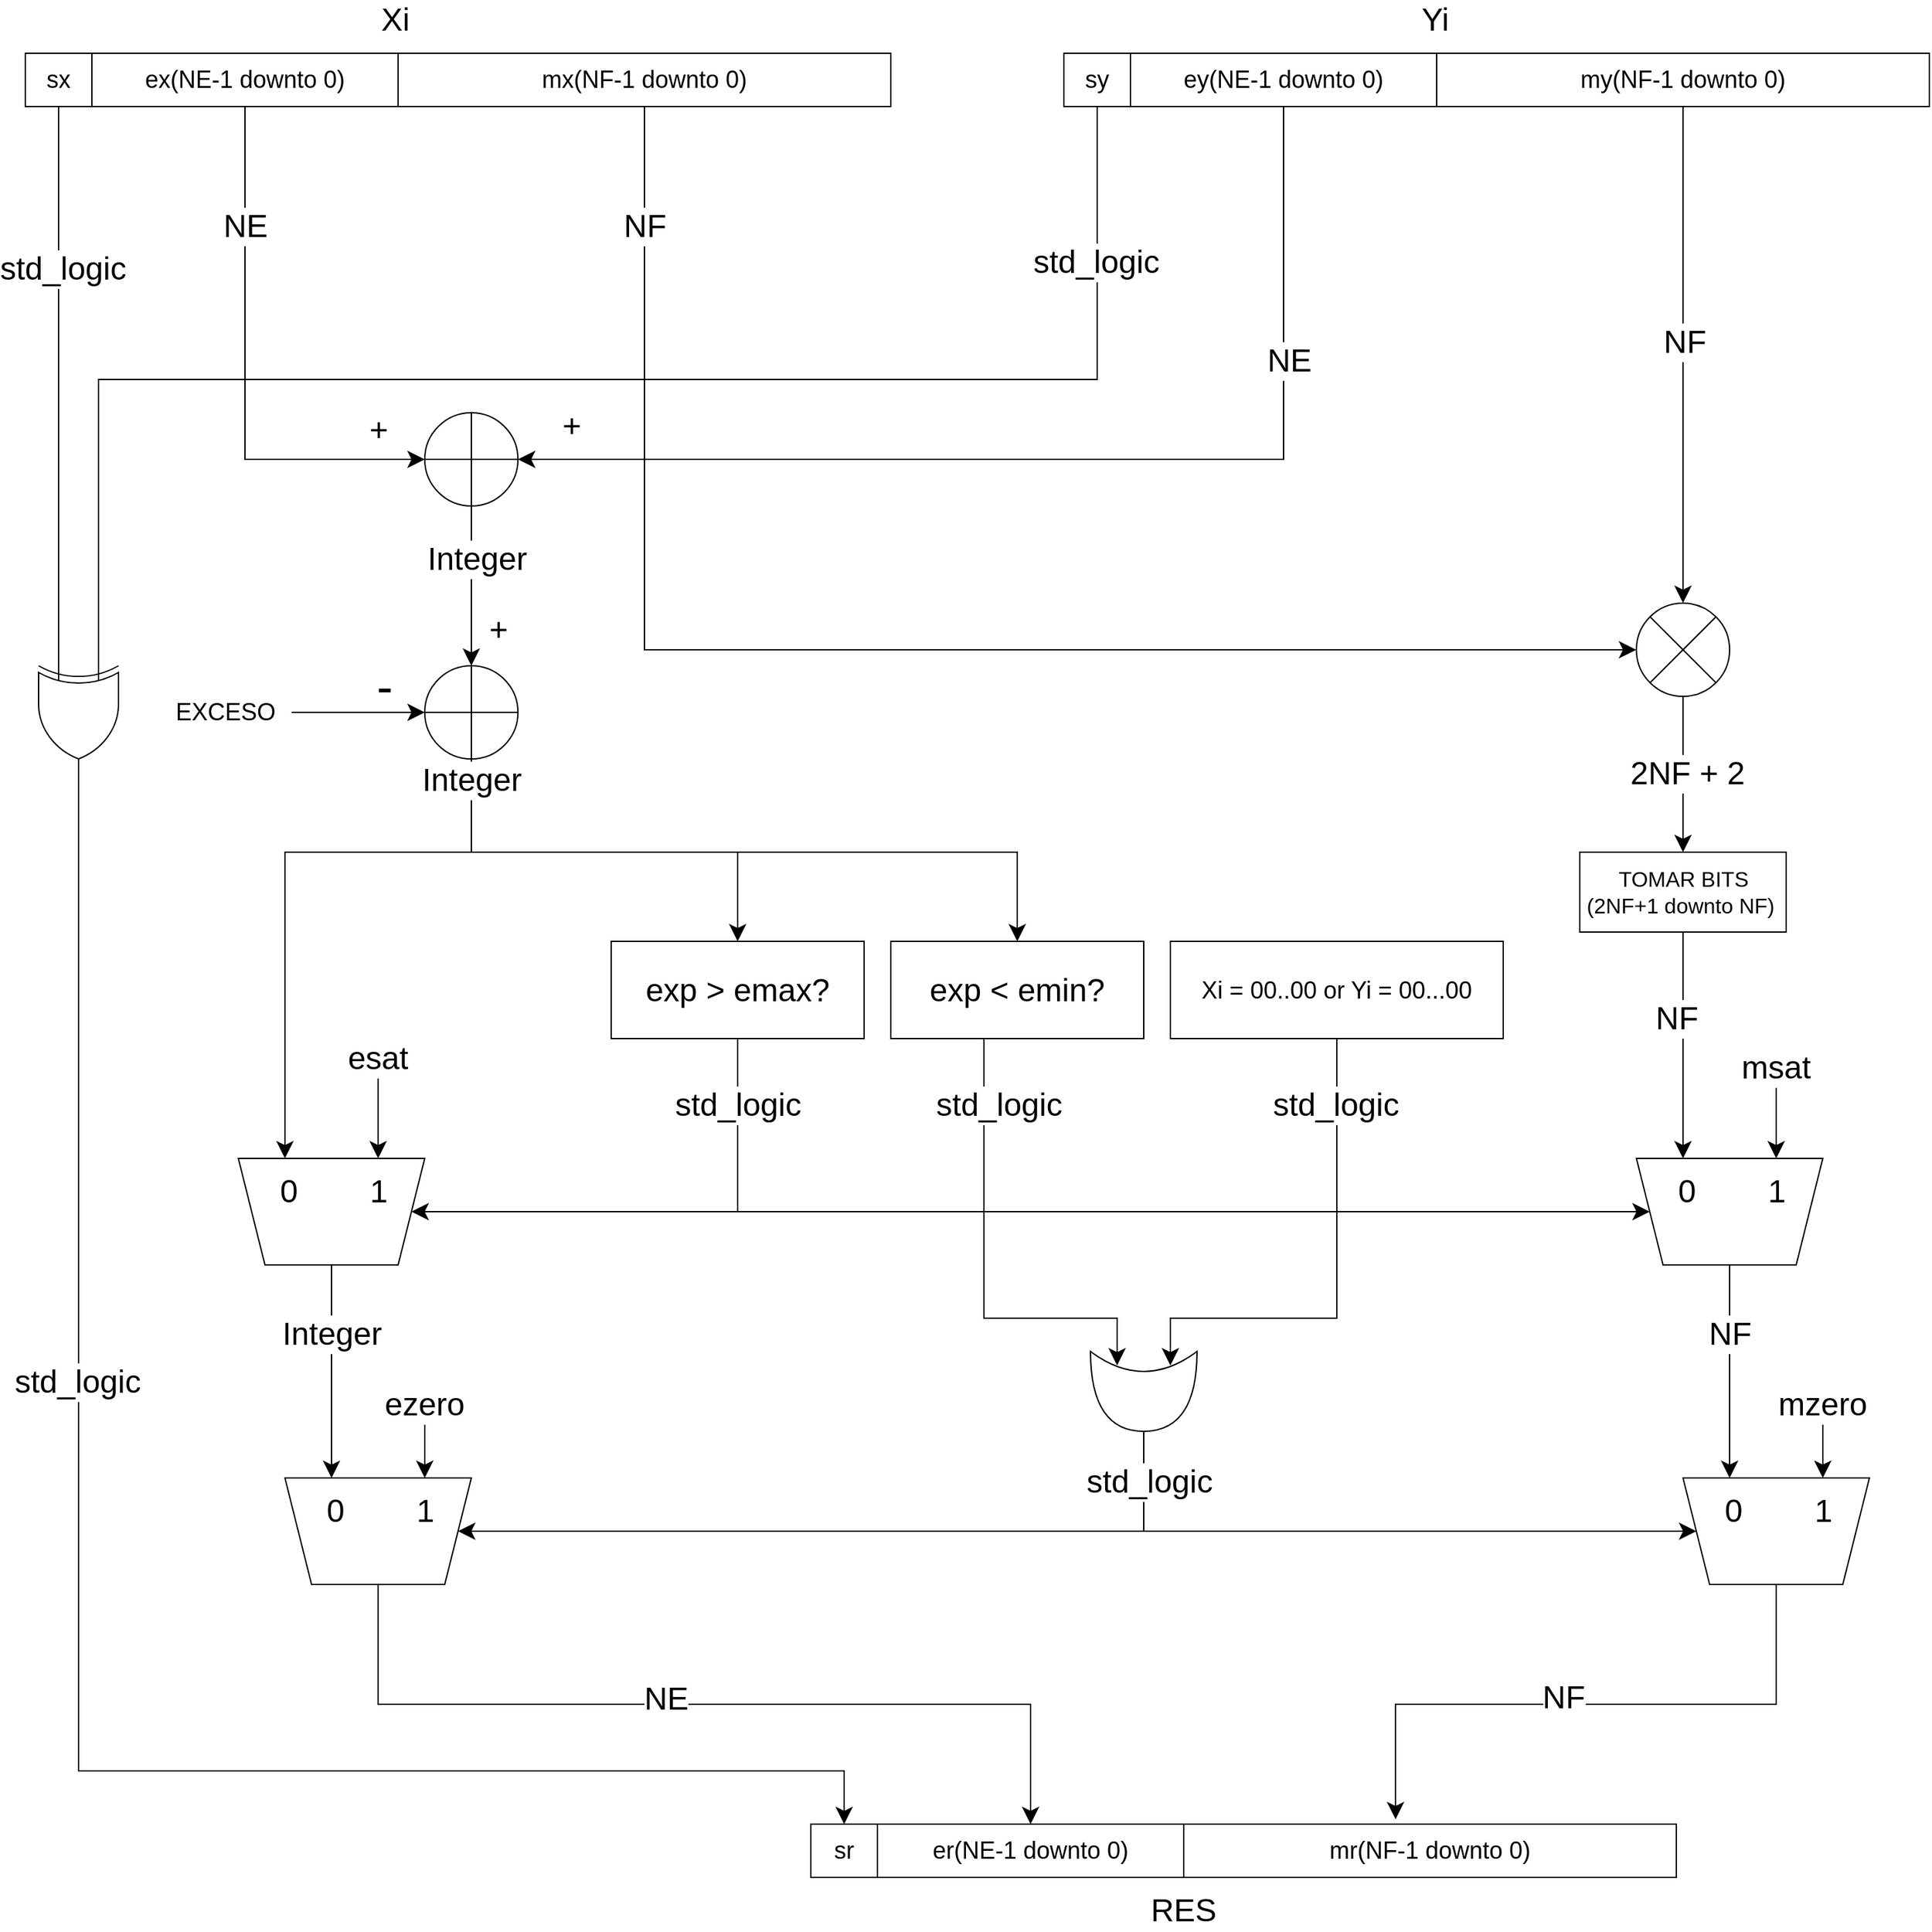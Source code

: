 <mxfile version="22.0.3" type="device">
  <diagram name="Página-1" id="4_lKVmilffVCM4S1cBEK">
    <mxGraphModel dx="846" dy="511" grid="1" gridSize="10" guides="1" tooltips="1" connect="1" arrows="1" fold="1" page="0" pageScale="1" pageWidth="1169" pageHeight="1654" math="0" shadow="0">
      <root>
        <mxCell id="0" />
        <mxCell id="1" parent="0" />
        <mxCell id="kFPvFxUTZjUU422DM-o_-1" value="" style="rounded=0;whiteSpace=wrap;html=1;" parent="1" vertex="1">
          <mxGeometry x="480" y="147" width="600" height="40" as="geometry" />
        </mxCell>
        <mxCell id="kFPvFxUTZjUU422DM-o_-2" value="&lt;font style=&quot;font-size: 18px;&quot;&gt;sx&lt;/font&gt;" style="rounded=0;whiteSpace=wrap;html=1;" parent="1" vertex="1">
          <mxGeometry x="430" y="147" width="50" height="40" as="geometry" />
        </mxCell>
        <mxCell id="kFPvFxUTZjUU422DM-o_-3" value="&lt;font style=&quot;font-size: 18px;&quot;&gt;ex(NE-1 downto 0)&lt;/font&gt;" style="rounded=0;whiteSpace=wrap;html=1;" parent="1" vertex="1">
          <mxGeometry x="480" y="147" width="230" height="40" as="geometry" />
        </mxCell>
        <mxCell id="kFPvFxUTZjUU422DM-o_-4" value="&lt;font style=&quot;font-size: 18px;&quot;&gt;mx(NF-1 downto 0)&lt;/font&gt;" style="rounded=0;whiteSpace=wrap;html=1;" parent="1" vertex="1">
          <mxGeometry x="710" y="147" width="370" height="40" as="geometry" />
        </mxCell>
        <mxCell id="kFPvFxUTZjUU422DM-o_-5" value="" style="rounded=0;whiteSpace=wrap;html=1;" parent="1" vertex="1">
          <mxGeometry x="1260" y="147" width="600" height="40" as="geometry" />
        </mxCell>
        <mxCell id="kFPvFxUTZjUU422DM-o_-6" value="&lt;font style=&quot;font-size: 18px;&quot;&gt;sy&lt;/font&gt;" style="rounded=0;whiteSpace=wrap;html=1;" parent="1" vertex="1">
          <mxGeometry x="1210" y="147" width="50" height="40" as="geometry" />
        </mxCell>
        <mxCell id="kFPvFxUTZjUU422DM-o_-7" value="&lt;font style=&quot;font-size: 18px;&quot;&gt;ey(NE-1 downto 0)&lt;/font&gt;" style="rounded=0;whiteSpace=wrap;html=1;" parent="1" vertex="1">
          <mxGeometry x="1260" y="147" width="230" height="40" as="geometry" />
        </mxCell>
        <mxCell id="kFPvFxUTZjUU422DM-o_-8" value="&lt;font style=&quot;font-size: 18px;&quot;&gt;my(NF-1 downto 0)&lt;/font&gt;" style="rounded=0;whiteSpace=wrap;html=1;" parent="1" vertex="1">
          <mxGeometry x="1490" y="147" width="370" height="40" as="geometry" />
        </mxCell>
        <mxCell id="kFPvFxUTZjUU422DM-o_-80" style="edgeStyle=orthogonalEdgeStyle;shape=connector;rounded=0;orthogonalLoop=1;jettySize=auto;html=1;exitX=1;exitY=0.5;exitDx=0;exitDy=0;exitPerimeter=0;labelBackgroundColor=default;strokeColor=default;align=center;verticalAlign=middle;fontFamily=Helvetica;fontSize=11;fontColor=default;endArrow=classic;endSize=10;entryX=0.5;entryY=0;entryDx=0;entryDy=0;" parent="1" source="kFPvFxUTZjUU422DM-o_-10" target="kFPvFxUTZjUU422DM-o_-77" edge="1">
          <mxGeometry relative="1" as="geometry">
            <mxPoint x="590" y="1467" as="targetPoint" />
            <Array as="points">
              <mxPoint x="470" y="1437" />
              <mxPoint x="1045" y="1437" />
            </Array>
          </mxGeometry>
        </mxCell>
        <mxCell id="kFPvFxUTZjUU422DM-o_-97" value="&lt;font style=&quot;font-size: 24px;&quot;&gt;std_logic&lt;/font&gt;" style="edgeLabel;html=1;align=center;verticalAlign=middle;resizable=0;points=[];fontSize=11;fontFamily=Helvetica;fontColor=default;" parent="kFPvFxUTZjUU422DM-o_-80" vertex="1" connectable="0">
          <mxGeometry x="-0.339" y="-1" relative="1" as="geometry">
            <mxPoint as="offset" />
          </mxGeometry>
        </mxCell>
        <mxCell id="kFPvFxUTZjUU422DM-o_-10" value="" style="verticalLabelPosition=bottom;shadow=0;dashed=0;align=center;html=1;verticalAlign=top;shape=mxgraph.electrical.logic_gates.logic_gate;operation=xor;rotation=90;" parent="1" vertex="1">
          <mxGeometry x="420" y="617" width="100" height="60" as="geometry" />
        </mxCell>
        <mxCell id="kFPvFxUTZjUU422DM-o_-11" style="edgeStyle=orthogonalEdgeStyle;rounded=0;orthogonalLoop=1;jettySize=auto;html=1;exitX=0.5;exitY=1;exitDx=0;exitDy=0;entryX=0;entryY=0.75;entryDx=0;entryDy=0;entryPerimeter=0;endArrow=none;endFill=0;" parent="1" source="kFPvFxUTZjUU422DM-o_-2" target="kFPvFxUTZjUU422DM-o_-10" edge="1">
          <mxGeometry relative="1" as="geometry" />
        </mxCell>
        <mxCell id="kFPvFxUTZjUU422DM-o_-95" value="&lt;font style=&quot;font-size: 24px;&quot;&gt;std_logic&lt;/font&gt;" style="edgeLabel;html=1;align=center;verticalAlign=middle;resizable=0;points=[];fontSize=11;fontFamily=Helvetica;fontColor=default;" parent="kFPvFxUTZjUU422DM-o_-11" vertex="1" connectable="0">
          <mxGeometry x="-0.406" y="3" relative="1" as="geometry">
            <mxPoint as="offset" />
          </mxGeometry>
        </mxCell>
        <mxCell id="kFPvFxUTZjUU422DM-o_-13" style="edgeStyle=orthogonalEdgeStyle;rounded=0;orthogonalLoop=1;jettySize=auto;html=1;exitX=0.5;exitY=1;exitDx=0;exitDy=0;entryX=0;entryY=0.25;entryDx=0;entryDy=0;entryPerimeter=0;endArrow=none;endFill=0;" parent="1" source="kFPvFxUTZjUU422DM-o_-6" target="kFPvFxUTZjUU422DM-o_-10" edge="1">
          <mxGeometry relative="1" as="geometry" />
        </mxCell>
        <mxCell id="kFPvFxUTZjUU422DM-o_-96" value="&lt;font style=&quot;font-size: 24px;&quot;&gt;std_logic&lt;/font&gt;" style="edgeLabel;html=1;align=center;verticalAlign=middle;resizable=0;points=[];fontSize=11;fontFamily=Helvetica;fontColor=default;" parent="kFPvFxUTZjUU422DM-o_-13" vertex="1" connectable="0">
          <mxGeometry x="-0.801" y="-1" relative="1" as="geometry">
            <mxPoint y="1" as="offset" />
          </mxGeometry>
        </mxCell>
        <mxCell id="kFPvFxUTZjUU422DM-o_-14" value="" style="verticalLabelPosition=bottom;verticalAlign=top;html=1;shape=mxgraph.flowchart.summing_function;" parent="1" vertex="1">
          <mxGeometry x="730" y="417" width="70" height="70" as="geometry" />
        </mxCell>
        <mxCell id="kFPvFxUTZjUU422DM-o_-16" style="edgeStyle=orthogonalEdgeStyle;rounded=0;orthogonalLoop=1;jettySize=auto;html=1;exitX=0.5;exitY=1;exitDx=0;exitDy=0;entryX=0;entryY=0.5;entryDx=0;entryDy=0;entryPerimeter=0;endSize=10;" parent="1" source="kFPvFxUTZjUU422DM-o_-3" target="kFPvFxUTZjUU422DM-o_-14" edge="1">
          <mxGeometry relative="1" as="geometry" />
        </mxCell>
        <mxCell id="kFPvFxUTZjUU422DM-o_-30" value="&lt;font style=&quot;font-size: 24px;&quot;&gt;NE&lt;/font&gt;" style="edgeLabel;html=1;align=center;verticalAlign=middle;resizable=0;points=[];" parent="kFPvFxUTZjUU422DM-o_-16" vertex="1" connectable="0">
          <mxGeometry x="-0.342" y="2" relative="1" as="geometry">
            <mxPoint x="-2" y="-42" as="offset" />
          </mxGeometry>
        </mxCell>
        <mxCell id="kFPvFxUTZjUU422DM-o_-17" style="edgeStyle=orthogonalEdgeStyle;rounded=0;orthogonalLoop=1;jettySize=auto;html=1;exitX=0.5;exitY=1;exitDx=0;exitDy=0;entryX=1;entryY=0.5;entryDx=0;entryDy=0;entryPerimeter=0;strokeWidth=1;endSize=10;" parent="1" source="kFPvFxUTZjUU422DM-o_-7" target="kFPvFxUTZjUU422DM-o_-14" edge="1">
          <mxGeometry relative="1" as="geometry" />
        </mxCell>
        <mxCell id="kFPvFxUTZjUU422DM-o_-29" value="&lt;font style=&quot;font-size: 24px;&quot;&gt;NE&lt;/font&gt;" style="edgeLabel;html=1;align=center;verticalAlign=middle;resizable=0;points=[];" parent="kFPvFxUTZjUU422DM-o_-17" vertex="1" connectable="0">
          <mxGeometry x="-0.544" y="4" relative="1" as="geometry">
            <mxPoint y="-1" as="offset" />
          </mxGeometry>
        </mxCell>
        <mxCell id="kFPvFxUTZjUU422DM-o_-38" style="edgeStyle=orthogonalEdgeStyle;rounded=0;orthogonalLoop=1;jettySize=auto;html=1;exitX=0.5;exitY=1;exitDx=0;exitDy=0;exitPerimeter=0;entryX=0.75;entryY=1;entryDx=0;entryDy=0;endSize=10;" parent="1" source="kFPvFxUTZjUU422DM-o_-18" target="kFPvFxUTZjUU422DM-o_-37" edge="1">
          <mxGeometry relative="1" as="geometry">
            <Array as="points">
              <mxPoint x="765" y="747" />
              <mxPoint x="625" y="747" />
            </Array>
          </mxGeometry>
        </mxCell>
        <mxCell id="kFPvFxUTZjUU422DM-o_-40" style="edgeStyle=orthogonalEdgeStyle;rounded=0;orthogonalLoop=1;jettySize=auto;html=1;exitX=0.5;exitY=1;exitDx=0;exitDy=0;exitPerimeter=0;entryX=0.5;entryY=0;entryDx=0;entryDy=0;endSize=10;" parent="1" source="kFPvFxUTZjUU422DM-o_-18" target="kFPvFxUTZjUU422DM-o_-32" edge="1">
          <mxGeometry relative="1" as="geometry">
            <Array as="points">
              <mxPoint x="765" y="747" />
              <mxPoint x="965" y="747" />
            </Array>
          </mxGeometry>
        </mxCell>
        <mxCell id="kFPvFxUTZjUU422DM-o_-69" style="edgeStyle=orthogonalEdgeStyle;shape=connector;rounded=0;orthogonalLoop=1;jettySize=auto;html=1;entryX=0.5;entryY=0;entryDx=0;entryDy=0;labelBackgroundColor=default;strokeColor=default;align=center;verticalAlign=middle;fontFamily=Helvetica;fontSize=11;fontColor=default;endArrow=classic;endSize=10;" parent="1" source="kFPvFxUTZjUU422DM-o_-18" target="kFPvFxUTZjUU422DM-o_-68" edge="1">
          <mxGeometry relative="1" as="geometry">
            <Array as="points">
              <mxPoint x="765" y="747" />
              <mxPoint x="1175" y="747" />
            </Array>
          </mxGeometry>
        </mxCell>
        <mxCell id="kFPvFxUTZjUU422DM-o_-94" value="&lt;font style=&quot;font-size: 24px;&quot;&gt;Integer&lt;/font&gt;" style="edgeLabel;html=1;align=center;verticalAlign=middle;resizable=0;points=[];fontSize=11;fontFamily=Helvetica;fontColor=default;" parent="kFPvFxUTZjUU422DM-o_-69" vertex="1" connectable="0">
          <mxGeometry x="-0.842" y="-2" relative="1" as="geometry">
            <mxPoint x="2" y="-27" as="offset" />
          </mxGeometry>
        </mxCell>
        <mxCell id="kFPvFxUTZjUU422DM-o_-18" value="" style="verticalLabelPosition=bottom;verticalAlign=top;html=1;shape=mxgraph.flowchart.summing_function;" parent="1" vertex="1">
          <mxGeometry x="730" y="607" width="70" height="70" as="geometry" />
        </mxCell>
        <mxCell id="kFPvFxUTZjUU422DM-o_-19" value="&lt;font style=&quot;font-size: 24px;&quot;&gt;+&lt;/font&gt;" style="text;html=1;align=center;verticalAlign=middle;resizable=0;points=[];autosize=1;strokeColor=none;fillColor=none;" parent="1" vertex="1">
          <mxGeometry x="675" y="410" width="40" height="40" as="geometry" />
        </mxCell>
        <mxCell id="kFPvFxUTZjUU422DM-o_-20" value="&lt;font style=&quot;font-size: 24px;&quot;&gt;+&lt;/font&gt;" style="text;html=1;align=center;verticalAlign=middle;resizable=0;points=[];autosize=1;strokeColor=none;fillColor=none;" parent="1" vertex="1">
          <mxGeometry x="820" y="407" width="40" height="40" as="geometry" />
        </mxCell>
        <mxCell id="kFPvFxUTZjUU422DM-o_-22" style="edgeStyle=orthogonalEdgeStyle;rounded=0;orthogonalLoop=1;jettySize=auto;html=1;exitX=0.5;exitY=1;exitDx=0;exitDy=0;exitPerimeter=0;entryX=0.5;entryY=0;entryDx=0;entryDy=0;entryPerimeter=0;endSize=10;" parent="1" source="kFPvFxUTZjUU422DM-o_-14" target="kFPvFxUTZjUU422DM-o_-18" edge="1">
          <mxGeometry relative="1" as="geometry" />
        </mxCell>
        <mxCell id="kFPvFxUTZjUU422DM-o_-31" value="&lt;font style=&quot;font-size: 24px;&quot;&gt;Integer&lt;/font&gt;" style="edgeLabel;html=1;align=center;verticalAlign=middle;resizable=0;points=[];" parent="kFPvFxUTZjUU422DM-o_-22" vertex="1" connectable="0">
          <mxGeometry x="-0.356" y="4" relative="1" as="geometry">
            <mxPoint y="1" as="offset" />
          </mxGeometry>
        </mxCell>
        <mxCell id="kFPvFxUTZjUU422DM-o_-23" value="&lt;font style=&quot;font-size: 36px;&quot;&gt;-&lt;/font&gt;" style="text;html=1;strokeColor=none;fillColor=none;align=center;verticalAlign=middle;whiteSpace=wrap;rounded=0;" parent="1" vertex="1">
          <mxGeometry x="670" y="607" width="60" height="30" as="geometry" />
        </mxCell>
        <mxCell id="kFPvFxUTZjUU422DM-o_-24" value="&lt;font style=&quot;font-size: 18px;&quot;&gt;EXCESO&lt;/font&gt;" style="text;html=1;align=center;verticalAlign=middle;resizable=0;points=[];autosize=1;strokeColor=none;fillColor=none;" parent="1" vertex="1">
          <mxGeometry x="530" y="622" width="100" height="40" as="geometry" />
        </mxCell>
        <mxCell id="kFPvFxUTZjUU422DM-o_-25" style="edgeStyle=orthogonalEdgeStyle;rounded=0;orthogonalLoop=1;jettySize=auto;html=1;entryX=0;entryY=0.5;entryDx=0;entryDy=0;entryPerimeter=0;endSize=10;" parent="1" source="kFPvFxUTZjUU422DM-o_-24" target="kFPvFxUTZjUU422DM-o_-18" edge="1">
          <mxGeometry relative="1" as="geometry" />
        </mxCell>
        <mxCell id="kFPvFxUTZjUU422DM-o_-27" value="&lt;font style=&quot;font-size: 24px;&quot;&gt;+&lt;/font&gt;" style="text;html=1;align=center;verticalAlign=middle;resizable=0;points=[];autosize=1;strokeColor=none;fillColor=none;" parent="1" vertex="1">
          <mxGeometry x="765" y="560" width="40" height="40" as="geometry" />
        </mxCell>
        <mxCell id="kFPvFxUTZjUU422DM-o_-134" style="edgeStyle=orthogonalEdgeStyle;shape=connector;rounded=0;orthogonalLoop=1;jettySize=auto;html=1;entryX=1;entryY=0.5;entryDx=0;entryDy=0;labelBackgroundColor=default;strokeColor=default;align=center;verticalAlign=middle;fontFamily=Helvetica;fontSize=11;fontColor=default;endArrow=classic;endSize=10;" parent="1" source="kFPvFxUTZjUU422DM-o_-32" target="kFPvFxUTZjUU422DM-o_-114" edge="1">
          <mxGeometry relative="1" as="geometry">
            <Array as="points">
              <mxPoint x="965" y="1017" />
            </Array>
          </mxGeometry>
        </mxCell>
        <mxCell id="kFPvFxUTZjUU422DM-o_-32" value="&lt;font style=&quot;font-size: 24px;&quot;&gt;exp &amp;gt; emax?&lt;/font&gt;" style="rounded=0;whiteSpace=wrap;html=1;" parent="1" vertex="1">
          <mxGeometry x="870" y="814" width="190" height="73" as="geometry" />
        </mxCell>
        <mxCell id="kFPvFxUTZjUU422DM-o_-66" style="edgeStyle=orthogonalEdgeStyle;shape=connector;rounded=0;orthogonalLoop=1;jettySize=auto;html=1;exitX=0.5;exitY=0;exitDx=0;exitDy=0;entryX=0.75;entryY=1;entryDx=0;entryDy=0;labelBackgroundColor=default;strokeColor=default;align=center;verticalAlign=middle;fontFamily=Helvetica;fontSize=11;fontColor=default;endArrow=classic;endSize=10;" parent="1" source="kFPvFxUTZjUU422DM-o_-37" target="kFPvFxUTZjUU422DM-o_-63" edge="1">
          <mxGeometry relative="1" as="geometry" />
        </mxCell>
        <mxCell id="kFPvFxUTZjUU422DM-o_-76" value="&lt;span style=&quot;font-size: 24px;&quot;&gt;Integer&lt;/span&gt;" style="edgeLabel;html=1;align=center;verticalAlign=middle;resizable=0;points=[];fontSize=11;fontFamily=Helvetica;fontColor=default;" parent="kFPvFxUTZjUU422DM-o_-66" vertex="1" connectable="0">
          <mxGeometry x="-0.097" y="-3" relative="1" as="geometry">
            <mxPoint x="3" y="-20" as="offset" />
          </mxGeometry>
        </mxCell>
        <mxCell id="kFPvFxUTZjUU422DM-o_-37" value="" style="shape=trapezoid;perimeter=trapezoidPerimeter;whiteSpace=wrap;html=1;fixedSize=1;rotation=-180;" parent="1" vertex="1">
          <mxGeometry x="590" y="977" width="140" height="80" as="geometry" />
        </mxCell>
        <mxCell id="kFPvFxUTZjUU422DM-o_-42" style="edgeStyle=orthogonalEdgeStyle;shape=connector;rounded=0;orthogonalLoop=1;jettySize=auto;html=1;entryX=0;entryY=0.5;entryDx=0;entryDy=0;labelBackgroundColor=default;strokeColor=default;align=center;verticalAlign=middle;fontFamily=Helvetica;fontSize=11;fontColor=default;endArrow=classic;endSize=10;" parent="1" source="kFPvFxUTZjUU422DM-o_-32" target="kFPvFxUTZjUU422DM-o_-37" edge="1">
          <mxGeometry relative="1" as="geometry">
            <Array as="points">
              <mxPoint x="965" y="1017" />
            </Array>
          </mxGeometry>
        </mxCell>
        <mxCell id="kFPvFxUTZjUU422DM-o_-92" value="&lt;font style=&quot;font-size: 24px;&quot;&gt;std_logic&lt;/font&gt;" style="edgeLabel;html=1;align=center;verticalAlign=middle;resizable=0;points=[];fontSize=11;fontFamily=Helvetica;fontColor=default;" parent="kFPvFxUTZjUU422DM-o_-42" vertex="1" connectable="0">
          <mxGeometry x="-0.682" y="-1" relative="1" as="geometry">
            <mxPoint x="1" y="-10" as="offset" />
          </mxGeometry>
        </mxCell>
        <mxCell id="kFPvFxUTZjUU422DM-o_-45" style="edgeStyle=orthogonalEdgeStyle;shape=connector;rounded=0;orthogonalLoop=1;jettySize=auto;html=1;exitX=0.5;exitY=1;exitDx=0;exitDy=0;entryX=0.25;entryY=1;entryDx=0;entryDy=0;labelBackgroundColor=default;strokeColor=default;align=center;verticalAlign=middle;fontFamily=Helvetica;fontSize=11;fontColor=default;endArrow=classic;endSize=10;" parent="1" source="kFPvFxUTZjUU422DM-o_-43" target="kFPvFxUTZjUU422DM-o_-37" edge="1">
          <mxGeometry relative="1" as="geometry" />
        </mxCell>
        <mxCell id="kFPvFxUTZjUU422DM-o_-43" value="&lt;font style=&quot;font-size: 24px;&quot;&gt;esat&lt;/font&gt;" style="text;html=1;strokeColor=none;fillColor=none;align=center;verticalAlign=middle;whiteSpace=wrap;rounded=0;fontSize=11;fontFamily=Helvetica;fontColor=default;" parent="1" vertex="1">
          <mxGeometry x="665" y="887" width="60" height="30" as="geometry" />
        </mxCell>
        <mxCell id="kFPvFxUTZjUU422DM-o_-47" value="&lt;font style=&quot;font-size: 24px;&quot;&gt;0&lt;/font&gt;" style="text;html=1;strokeColor=none;fillColor=none;align=center;verticalAlign=middle;whiteSpace=wrap;rounded=0;fontSize=11;fontFamily=Helvetica;fontColor=default;" parent="1" vertex="1">
          <mxGeometry x="610" y="987" width="36" height="30" as="geometry" />
        </mxCell>
        <mxCell id="kFPvFxUTZjUU422DM-o_-48" value="&lt;font style=&quot;font-size: 24px;&quot;&gt;1&lt;/font&gt;" style="text;html=1;strokeColor=none;fillColor=none;align=center;verticalAlign=middle;whiteSpace=wrap;rounded=0;fontSize=11;fontFamily=Helvetica;fontColor=default;" parent="1" vertex="1">
          <mxGeometry x="677.5" y="987" width="35" height="30" as="geometry" />
        </mxCell>
        <mxCell id="kFPvFxUTZjUU422DM-o_-124" style="edgeStyle=orthogonalEdgeStyle;shape=connector;rounded=0;orthogonalLoop=1;jettySize=auto;html=1;exitX=0.855;exitY=0.855;exitDx=0;exitDy=0;exitPerimeter=0;entryX=0.5;entryY=0;entryDx=0;entryDy=0;labelBackgroundColor=default;strokeColor=default;align=center;verticalAlign=middle;fontFamily=Helvetica;fontSize=11;fontColor=default;endArrow=classic;endSize=10;" parent="1" source="kFPvFxUTZjUU422DM-o_-49" target="kFPvFxUTZjUU422DM-o_-123" edge="1">
          <mxGeometry relative="1" as="geometry" />
        </mxCell>
        <mxCell id="kFPvFxUTZjUU422DM-o_-139" value="&lt;font style=&quot;font-size: 24px;&quot;&gt;2NF + 2&lt;/font&gt;" style="edgeLabel;html=1;align=center;verticalAlign=middle;resizable=0;points=[];fontSize=11;fontFamily=Helvetica;fontColor=default;" parent="kFPvFxUTZjUU422DM-o_-124" vertex="1" connectable="0">
          <mxGeometry x="-0.23" y="3" relative="1" as="geometry">
            <mxPoint y="13" as="offset" />
          </mxGeometry>
        </mxCell>
        <mxCell id="kFPvFxUTZjUU422DM-o_-49" value="" style="verticalLabelPosition=bottom;verticalAlign=top;html=1;shape=mxgraph.flowchart.summing_function;fontFamily=Helvetica;fontSize=11;fontColor=default;rotation=45;" parent="1" vertex="1">
          <mxGeometry x="1640" y="560" width="70" height="70" as="geometry" />
        </mxCell>
        <mxCell id="kFPvFxUTZjUU422DM-o_-52" style="edgeStyle=orthogonalEdgeStyle;shape=connector;rounded=0;orthogonalLoop=1;jettySize=auto;html=1;exitX=0.5;exitY=1;exitDx=0;exitDy=0;labelBackgroundColor=default;strokeColor=default;align=center;verticalAlign=middle;fontFamily=Helvetica;fontSize=11;fontColor=default;endArrow=classic;endSize=10;entryX=0.145;entryY=0.855;entryDx=0;entryDy=0;entryPerimeter=0;" parent="1" source="kFPvFxUTZjUU422DM-o_-4" target="kFPvFxUTZjUU422DM-o_-49" edge="1">
          <mxGeometry relative="1" as="geometry">
            <mxPoint x="1540" y="597" as="targetPoint" />
            <Array as="points">
              <mxPoint x="895" y="595" />
            </Array>
          </mxGeometry>
        </mxCell>
        <mxCell id="kFPvFxUTZjUU422DM-o_-56" value="&lt;font style=&quot;font-size: 24px;&quot;&gt;NF&lt;/font&gt;" style="edgeLabel;html=1;align=center;verticalAlign=middle;resizable=0;points=[];fontSize=11;fontFamily=Helvetica;fontColor=default;" parent="kFPvFxUTZjUU422DM-o_-52" vertex="1" connectable="0">
          <mxGeometry x="-0.642" y="-2" relative="1" as="geometry">
            <mxPoint x="2" y="-117" as="offset" />
          </mxGeometry>
        </mxCell>
        <mxCell id="kFPvFxUTZjUU422DM-o_-54" style="edgeStyle=orthogonalEdgeStyle;shape=connector;rounded=0;orthogonalLoop=1;jettySize=auto;html=1;exitX=0.5;exitY=1;exitDx=0;exitDy=0;entryX=0.145;entryY=0.145;entryDx=0;entryDy=0;entryPerimeter=0;labelBackgroundColor=default;strokeColor=default;align=center;verticalAlign=middle;fontFamily=Helvetica;fontSize=11;fontColor=default;endArrow=classic;endSize=10;" parent="1" source="kFPvFxUTZjUU422DM-o_-8" target="kFPvFxUTZjUU422DM-o_-49" edge="1">
          <mxGeometry relative="1" as="geometry" />
        </mxCell>
        <mxCell id="kFPvFxUTZjUU422DM-o_-55" value="&lt;font style=&quot;font-size: 24px;&quot;&gt;NF&lt;/font&gt;" style="edgeLabel;html=1;align=center;verticalAlign=middle;resizable=0;points=[];fontSize=11;fontFamily=Helvetica;fontColor=default;" parent="kFPvFxUTZjUU422DM-o_-54" vertex="1" connectable="0">
          <mxGeometry x="-0.055" y="1" relative="1" as="geometry">
            <mxPoint y="1" as="offset" />
          </mxGeometry>
        </mxCell>
        <mxCell id="kFPvFxUTZjUU422DM-o_-81" style="edgeStyle=orthogonalEdgeStyle;shape=connector;rounded=0;orthogonalLoop=1;jettySize=auto;html=1;exitX=0.5;exitY=0;exitDx=0;exitDy=0;entryX=0.5;entryY=0;entryDx=0;entryDy=0;labelBackgroundColor=default;strokeColor=default;align=center;verticalAlign=middle;fontFamily=Helvetica;fontSize=11;fontColor=default;endArrow=classic;endSize=10;" parent="1" source="kFPvFxUTZjUU422DM-o_-63" target="kFPvFxUTZjUU422DM-o_-78" edge="1">
          <mxGeometry relative="1" as="geometry" />
        </mxCell>
        <mxCell id="kFPvFxUTZjUU422DM-o_-98" value="&lt;font style=&quot;font-size: 24px;&quot;&gt;NE&lt;/font&gt;" style="edgeLabel;html=1;align=center;verticalAlign=middle;resizable=0;points=[];fontSize=11;fontFamily=Helvetica;fontColor=default;" parent="kFPvFxUTZjUU422DM-o_-81" vertex="1" connectable="0">
          <mxGeometry x="-0.088" y="4" relative="1" as="geometry">
            <mxPoint as="offset" />
          </mxGeometry>
        </mxCell>
        <mxCell id="kFPvFxUTZjUU422DM-o_-63" value="" style="shape=trapezoid;perimeter=trapezoidPerimeter;whiteSpace=wrap;html=1;fixedSize=1;rotation=-180;" parent="1" vertex="1">
          <mxGeometry x="625" y="1217" width="140" height="80" as="geometry" />
        </mxCell>
        <mxCell id="kFPvFxUTZjUU422DM-o_-64" value="&lt;font style=&quot;font-size: 24px;&quot;&gt;0&lt;/font&gt;" style="text;html=1;strokeColor=none;fillColor=none;align=center;verticalAlign=middle;whiteSpace=wrap;rounded=0;fontSize=11;fontFamily=Helvetica;fontColor=default;" parent="1" vertex="1">
          <mxGeometry x="645" y="1227" width="36" height="30" as="geometry" />
        </mxCell>
        <mxCell id="kFPvFxUTZjUU422DM-o_-65" value="&lt;font style=&quot;font-size: 24px;&quot;&gt;1&lt;/font&gt;" style="text;html=1;strokeColor=none;fillColor=none;align=center;verticalAlign=middle;whiteSpace=wrap;rounded=0;fontSize=11;fontFamily=Helvetica;fontColor=default;" parent="1" vertex="1">
          <mxGeometry x="712.5" y="1227" width="35" height="30" as="geometry" />
        </mxCell>
        <mxCell id="kFPvFxUTZjUU422DM-o_-68" value="&lt;font style=&quot;font-size: 24px;&quot;&gt;exp &amp;lt; emin?&lt;/font&gt;" style="rounded=0;whiteSpace=wrap;html=1;" parent="1" vertex="1">
          <mxGeometry x="1080" y="814" width="190" height="73" as="geometry" />
        </mxCell>
        <mxCell id="kFPvFxUTZjUU422DM-o_-72" style="edgeStyle=orthogonalEdgeStyle;shape=connector;rounded=0;orthogonalLoop=1;jettySize=auto;html=1;entryX=0.25;entryY=1;entryDx=0;entryDy=0;labelBackgroundColor=default;strokeColor=default;align=center;verticalAlign=middle;fontFamily=Helvetica;fontSize=11;fontColor=default;endArrow=classic;endSize=10;" parent="1" source="kFPvFxUTZjUU422DM-o_-71" target="kFPvFxUTZjUU422DM-o_-63" edge="1">
          <mxGeometry relative="1" as="geometry" />
        </mxCell>
        <mxCell id="kFPvFxUTZjUU422DM-o_-71" value="&lt;font style=&quot;font-size: 24px;&quot;&gt;ezero&lt;/font&gt;" style="text;html=1;strokeColor=none;fillColor=none;align=center;verticalAlign=middle;whiteSpace=wrap;rounded=0;fontSize=11;fontFamily=Helvetica;fontColor=default;" parent="1" vertex="1">
          <mxGeometry x="700" y="1147" width="60" height="30" as="geometry" />
        </mxCell>
        <mxCell id="kFPvFxUTZjUU422DM-o_-77" value="&lt;font style=&quot;font-size: 18px;&quot;&gt;sr&lt;/font&gt;" style="rounded=0;whiteSpace=wrap;html=1;" parent="1" vertex="1">
          <mxGeometry x="1020" y="1477" width="50" height="40" as="geometry" />
        </mxCell>
        <mxCell id="kFPvFxUTZjUU422DM-o_-78" value="&lt;font style=&quot;font-size: 18px;&quot;&gt;er(NE-1 downto 0)&lt;/font&gt;" style="rounded=0;whiteSpace=wrap;html=1;" parent="1" vertex="1">
          <mxGeometry x="1070" y="1477" width="230" height="40" as="geometry" />
        </mxCell>
        <mxCell id="kFPvFxUTZjUU422DM-o_-79" value="&lt;font style=&quot;font-size: 18px;&quot;&gt;mr(NF-1 downto 0)&lt;/font&gt;" style="rounded=0;whiteSpace=wrap;html=1;" parent="1" vertex="1">
          <mxGeometry x="1300" y="1477" width="370" height="40" as="geometry" />
        </mxCell>
        <mxCell id="kFPvFxUTZjUU422DM-o_-84" style="edgeStyle=orthogonalEdgeStyle;shape=connector;rounded=0;orthogonalLoop=1;jettySize=auto;html=1;entryX=0;entryY=0.5;entryDx=0;entryDy=0;labelBackgroundColor=default;strokeColor=default;align=center;verticalAlign=middle;fontFamily=Helvetica;fontSize=11;fontColor=default;endArrow=classic;endSize=10;" parent="1" source="kFPvFxUTZjUU422DM-o_-82" target="kFPvFxUTZjUU422DM-o_-63" edge="1">
          <mxGeometry relative="1" as="geometry">
            <Array as="points">
              <mxPoint x="1270" y="1257" />
            </Array>
          </mxGeometry>
        </mxCell>
        <mxCell id="kFPvFxUTZjUU422DM-o_-135" style="edgeStyle=orthogonalEdgeStyle;shape=connector;rounded=0;orthogonalLoop=1;jettySize=auto;html=1;entryX=1;entryY=0.5;entryDx=0;entryDy=0;labelBackgroundColor=default;strokeColor=default;align=center;verticalAlign=middle;fontFamily=Helvetica;fontSize=11;fontColor=default;endArrow=classic;endSize=10;" parent="1" source="kFPvFxUTZjUU422DM-o_-82" target="kFPvFxUTZjUU422DM-o_-119" edge="1">
          <mxGeometry relative="1" as="geometry">
            <Array as="points">
              <mxPoint x="1270" y="1257" />
              <mxPoint x="1685" y="1257" />
            </Array>
          </mxGeometry>
        </mxCell>
        <mxCell id="kFPvFxUTZjUU422DM-o_-141" value="&lt;font style=&quot;font-size: 24px;&quot;&gt;std_logic&lt;/font&gt;" style="edgeLabel;html=1;align=center;verticalAlign=middle;resizable=0;points=[];fontSize=11;fontFamily=Helvetica;fontColor=default;" parent="kFPvFxUTZjUU422DM-o_-135" vertex="1" connectable="0">
          <mxGeometry x="-0.845" y="4" relative="1" as="geometry">
            <mxPoint as="offset" />
          </mxGeometry>
        </mxCell>
        <mxCell id="kFPvFxUTZjUU422DM-o_-82" value="" style="shape=xor;whiteSpace=wrap;html=1;fontFamily=Helvetica;fontSize=11;fontColor=default;rotation=90;" parent="1" vertex="1">
          <mxGeometry x="1240" y="1112" width="60" height="80" as="geometry" />
        </mxCell>
        <mxCell id="kFPvFxUTZjUU422DM-o_-85" style="edgeStyle=orthogonalEdgeStyle;shape=connector;rounded=0;orthogonalLoop=1;jettySize=auto;html=1;entryX=0.175;entryY=0.75;entryDx=0;entryDy=0;entryPerimeter=0;labelBackgroundColor=default;strokeColor=default;align=center;verticalAlign=middle;fontFamily=Helvetica;fontSize=11;fontColor=default;endArrow=classic;endSize=10;exitX=0.5;exitY=1;exitDx=0;exitDy=0;" parent="1" source="kFPvFxUTZjUU422DM-o_-68" target="kFPvFxUTZjUU422DM-o_-82" edge="1">
          <mxGeometry relative="1" as="geometry">
            <mxPoint x="1160" y="937" as="sourcePoint" />
            <Array as="points">
              <mxPoint x="1150" y="887" />
              <mxPoint x="1150" y="1097" />
              <mxPoint x="1250" y="1097" />
            </Array>
          </mxGeometry>
        </mxCell>
        <mxCell id="kFPvFxUTZjUU422DM-o_-90" value="&lt;font style=&quot;font-size: 24px;&quot;&gt;std_logic&lt;/font&gt;" style="edgeLabel;html=1;align=center;verticalAlign=middle;resizable=0;points=[];fontSize=11;fontFamily=Helvetica;fontColor=default;" parent="kFPvFxUTZjUU422DM-o_-85" vertex="1" connectable="0">
          <mxGeometry x="0.483" y="-1" relative="1" as="geometry">
            <mxPoint x="-29" y="-161" as="offset" />
          </mxGeometry>
        </mxCell>
        <mxCell id="kFPvFxUTZjUU422DM-o_-86" value="&lt;font style=&quot;font-size: 24px;&quot;&gt;Xi&lt;/font&gt;" style="text;html=1;strokeColor=none;fillColor=none;align=center;verticalAlign=middle;whiteSpace=wrap;rounded=0;fontSize=11;fontFamily=Helvetica;fontColor=default;" parent="1" vertex="1">
          <mxGeometry x="677.5" y="107" width="60" height="30" as="geometry" />
        </mxCell>
        <mxCell id="kFPvFxUTZjUU422DM-o_-87" value="&lt;span style=&quot;font-size: 24px;&quot;&gt;Yi&lt;/span&gt;" style="text;html=1;strokeColor=none;fillColor=none;align=center;verticalAlign=middle;whiteSpace=wrap;rounded=0;fontSize=11;fontFamily=Helvetica;fontColor=default;" parent="1" vertex="1">
          <mxGeometry x="1459" y="107" width="60" height="30" as="geometry" />
        </mxCell>
        <mxCell id="kFPvFxUTZjUU422DM-o_-88" value="&lt;font style=&quot;font-size: 18px;&quot;&gt;Xi = 00..00 or Yi = 00...00&lt;/font&gt;" style="rounded=0;whiteSpace=wrap;html=1;fontFamily=Helvetica;fontSize=11;fontColor=default;" parent="1" vertex="1">
          <mxGeometry x="1290" y="814" width="250" height="73" as="geometry" />
        </mxCell>
        <mxCell id="kFPvFxUTZjUU422DM-o_-89" style="edgeStyle=orthogonalEdgeStyle;shape=connector;rounded=0;orthogonalLoop=1;jettySize=auto;html=1;entryX=0.175;entryY=0.25;entryDx=0;entryDy=0;entryPerimeter=0;labelBackgroundColor=default;strokeColor=default;align=center;verticalAlign=middle;fontFamily=Helvetica;fontSize=11;fontColor=default;endArrow=classic;endSize=10;exitX=0.5;exitY=1;exitDx=0;exitDy=0;" parent="1" source="kFPvFxUTZjUU422DM-o_-88" target="kFPvFxUTZjUU422DM-o_-82" edge="1">
          <mxGeometry relative="1" as="geometry">
            <Array as="points">
              <mxPoint x="1415" y="1097" />
              <mxPoint x="1290" y="1097" />
            </Array>
          </mxGeometry>
        </mxCell>
        <mxCell id="kFPvFxUTZjUU422DM-o_-91" value="&lt;font style=&quot;font-size: 24px;&quot;&gt;std_logic&lt;/font&gt;" style="edgeLabel;html=1;align=center;verticalAlign=middle;resizable=0;points=[];fontSize=11;fontFamily=Helvetica;fontColor=default;" parent="kFPvFxUTZjUU422DM-o_-89" vertex="1" connectable="0">
          <mxGeometry x="0.161" y="4" relative="1" as="geometry">
            <mxPoint x="4" y="-164" as="offset" />
          </mxGeometry>
        </mxCell>
        <mxCell id="kFPvFxUTZjUU422DM-o_-112" style="edgeStyle=orthogonalEdgeStyle;shape=connector;rounded=0;orthogonalLoop=1;jettySize=auto;html=1;exitX=0.5;exitY=0;exitDx=0;exitDy=0;entryX=0.75;entryY=1;entryDx=0;entryDy=0;labelBackgroundColor=default;strokeColor=default;align=center;verticalAlign=middle;fontFamily=Helvetica;fontSize=11;fontColor=default;endArrow=classic;endSize=10;" parent="1" source="kFPvFxUTZjUU422DM-o_-114" target="kFPvFxUTZjUU422DM-o_-119" edge="1">
          <mxGeometry relative="1" as="geometry" />
        </mxCell>
        <mxCell id="kFPvFxUTZjUU422DM-o_-113" value="&lt;span style=&quot;font-size: 24px;&quot;&gt;NF&lt;/span&gt;" style="edgeLabel;html=1;align=center;verticalAlign=middle;resizable=0;points=[];fontSize=11;fontFamily=Helvetica;fontColor=default;" parent="kFPvFxUTZjUU422DM-o_-112" vertex="1" connectable="0">
          <mxGeometry x="-0.097" y="-3" relative="1" as="geometry">
            <mxPoint x="3" y="-20" as="offset" />
          </mxGeometry>
        </mxCell>
        <mxCell id="kFPvFxUTZjUU422DM-o_-114" value="" style="shape=trapezoid;perimeter=trapezoidPerimeter;whiteSpace=wrap;html=1;fixedSize=1;rotation=-180;" parent="1" vertex="1">
          <mxGeometry x="1640" y="977" width="140" height="80" as="geometry" />
        </mxCell>
        <mxCell id="kFPvFxUTZjUU422DM-o_-115" style="edgeStyle=orthogonalEdgeStyle;shape=connector;rounded=0;orthogonalLoop=1;jettySize=auto;html=1;exitX=0.5;exitY=1;exitDx=0;exitDy=0;entryX=0.25;entryY=1;entryDx=0;entryDy=0;labelBackgroundColor=default;strokeColor=default;align=center;verticalAlign=middle;fontFamily=Helvetica;fontSize=11;fontColor=default;endArrow=classic;endSize=10;" parent="1" source="kFPvFxUTZjUU422DM-o_-116" target="kFPvFxUTZjUU422DM-o_-114" edge="1">
          <mxGeometry relative="1" as="geometry" />
        </mxCell>
        <mxCell id="kFPvFxUTZjUU422DM-o_-116" value="&lt;font style=&quot;font-size: 24px;&quot;&gt;msat&lt;/font&gt;" style="text;html=1;strokeColor=none;fillColor=none;align=center;verticalAlign=middle;whiteSpace=wrap;rounded=0;fontSize=11;fontFamily=Helvetica;fontColor=default;" parent="1" vertex="1">
          <mxGeometry x="1715" y="894" width="60" height="30" as="geometry" />
        </mxCell>
        <mxCell id="kFPvFxUTZjUU422DM-o_-117" value="&lt;font style=&quot;font-size: 24px;&quot;&gt;0&lt;/font&gt;" style="text;html=1;strokeColor=none;fillColor=none;align=center;verticalAlign=middle;whiteSpace=wrap;rounded=0;fontSize=11;fontFamily=Helvetica;fontColor=default;" parent="1" vertex="1">
          <mxGeometry x="1660" y="987" width="36" height="30" as="geometry" />
        </mxCell>
        <mxCell id="kFPvFxUTZjUU422DM-o_-118" value="&lt;font style=&quot;font-size: 24px;&quot;&gt;1&lt;/font&gt;" style="text;html=1;strokeColor=none;fillColor=none;align=center;verticalAlign=middle;whiteSpace=wrap;rounded=0;fontSize=11;fontFamily=Helvetica;fontColor=default;" parent="1" vertex="1">
          <mxGeometry x="1727.5" y="987" width="35" height="30" as="geometry" />
        </mxCell>
        <mxCell id="kFPvFxUTZjUU422DM-o_-119" value="" style="shape=trapezoid;perimeter=trapezoidPerimeter;whiteSpace=wrap;html=1;fixedSize=1;rotation=-180;" parent="1" vertex="1">
          <mxGeometry x="1675" y="1217" width="140" height="80" as="geometry" />
        </mxCell>
        <mxCell id="kFPvFxUTZjUU422DM-o_-120" value="&lt;font style=&quot;font-size: 24px;&quot;&gt;0&lt;/font&gt;" style="text;html=1;strokeColor=none;fillColor=none;align=center;verticalAlign=middle;whiteSpace=wrap;rounded=0;fontSize=11;fontFamily=Helvetica;fontColor=default;" parent="1" vertex="1">
          <mxGeometry x="1695" y="1227" width="36" height="30" as="geometry" />
        </mxCell>
        <mxCell id="kFPvFxUTZjUU422DM-o_-121" value="&lt;font style=&quot;font-size: 24px;&quot;&gt;1&lt;/font&gt;" style="text;html=1;strokeColor=none;fillColor=none;align=center;verticalAlign=middle;whiteSpace=wrap;rounded=0;fontSize=11;fontFamily=Helvetica;fontColor=default;" parent="1" vertex="1">
          <mxGeometry x="1762.5" y="1227" width="35" height="30" as="geometry" />
        </mxCell>
        <mxCell id="kFPvFxUTZjUU422DM-o_-136" style="edgeStyle=orthogonalEdgeStyle;shape=connector;rounded=0;orthogonalLoop=1;jettySize=auto;html=1;entryX=0.25;entryY=1;entryDx=0;entryDy=0;labelBackgroundColor=default;strokeColor=default;align=center;verticalAlign=middle;fontFamily=Helvetica;fontSize=11;fontColor=default;endArrow=classic;endSize=10;" parent="1" source="kFPvFxUTZjUU422DM-o_-122" target="kFPvFxUTZjUU422DM-o_-119" edge="1">
          <mxGeometry relative="1" as="geometry" />
        </mxCell>
        <mxCell id="kFPvFxUTZjUU422DM-o_-122" value="&lt;font style=&quot;font-size: 24px;&quot;&gt;mzero&lt;/font&gt;" style="text;html=1;strokeColor=none;fillColor=none;align=center;verticalAlign=middle;whiteSpace=wrap;rounded=0;fontSize=11;fontFamily=Helvetica;fontColor=default;" parent="1" vertex="1">
          <mxGeometry x="1750" y="1147" width="60" height="30" as="geometry" />
        </mxCell>
        <mxCell id="kFPvFxUTZjUU422DM-o_-125" style="edgeStyle=orthogonalEdgeStyle;shape=connector;rounded=0;orthogonalLoop=1;jettySize=auto;html=1;exitX=0.5;exitY=1;exitDx=0;exitDy=0;entryX=0.75;entryY=1;entryDx=0;entryDy=0;labelBackgroundColor=default;strokeColor=default;align=center;verticalAlign=middle;fontFamily=Helvetica;fontSize=11;fontColor=default;endArrow=classic;endSize=10;" parent="1" source="kFPvFxUTZjUU422DM-o_-123" target="kFPvFxUTZjUU422DM-o_-114" edge="1">
          <mxGeometry relative="1" as="geometry" />
        </mxCell>
        <mxCell id="kFPvFxUTZjUU422DM-o_-138" value="&lt;span style=&quot;font-size: 24px;&quot;&gt;NF&lt;/span&gt;" style="edgeLabel;html=1;align=center;verticalAlign=middle;resizable=0;points=[];fontSize=11;fontFamily=Helvetica;fontColor=default;" parent="kFPvFxUTZjUU422DM-o_-125" vertex="1" connectable="0">
          <mxGeometry x="-0.244" y="-5" relative="1" as="geometry">
            <mxPoint as="offset" />
          </mxGeometry>
        </mxCell>
        <mxCell id="kFPvFxUTZjUU422DM-o_-123" value="&lt;font size=&quot;3&quot;&gt;TOMAR BITS (2NF+1 downto NF)&amp;nbsp;&lt;/font&gt;" style="rounded=0;whiteSpace=wrap;html=1;fontFamily=Helvetica;fontSize=11;fontColor=default;" parent="1" vertex="1">
          <mxGeometry x="1597.5" y="747" width="155" height="60" as="geometry" />
        </mxCell>
        <mxCell id="kFPvFxUTZjUU422DM-o_-137" style="edgeStyle=orthogonalEdgeStyle;shape=connector;rounded=0;orthogonalLoop=1;jettySize=auto;html=1;entryX=0.43;entryY=-0.092;entryDx=0;entryDy=0;entryPerimeter=0;labelBackgroundColor=default;strokeColor=default;align=center;verticalAlign=middle;fontFamily=Helvetica;fontSize=11;fontColor=default;endArrow=classic;endSize=10;" parent="1" source="kFPvFxUTZjUU422DM-o_-119" target="kFPvFxUTZjUU422DM-o_-79" edge="1">
          <mxGeometry relative="1" as="geometry">
            <Array as="points">
              <mxPoint x="1745" y="1387" />
              <mxPoint x="1459" y="1387" />
            </Array>
          </mxGeometry>
        </mxCell>
        <mxCell id="kFPvFxUTZjUU422DM-o_-140" value="&lt;font style=&quot;font-size: 24px;&quot;&gt;NF&lt;/font&gt;" style="edgeLabel;html=1;align=center;verticalAlign=middle;resizable=0;points=[];fontSize=11;fontFamily=Helvetica;fontColor=default;" parent="kFPvFxUTZjUU422DM-o_-137" vertex="1" connectable="0">
          <mxGeometry x="0.089" y="-6" relative="1" as="geometry">
            <mxPoint x="1" y="1" as="offset" />
          </mxGeometry>
        </mxCell>
        <mxCell id="kFPvFxUTZjUU422DM-o_-142" value="&lt;font style=&quot;font-size: 24px;&quot;&gt;RES&lt;/font&gt;" style="text;html=1;strokeColor=none;fillColor=none;align=center;verticalAlign=middle;whiteSpace=wrap;rounded=0;fontSize=11;fontFamily=Helvetica;fontColor=default;" parent="1" vertex="1">
          <mxGeometry x="1270" y="1527" width="60" height="30" as="geometry" />
        </mxCell>
      </root>
    </mxGraphModel>
  </diagram>
</mxfile>
